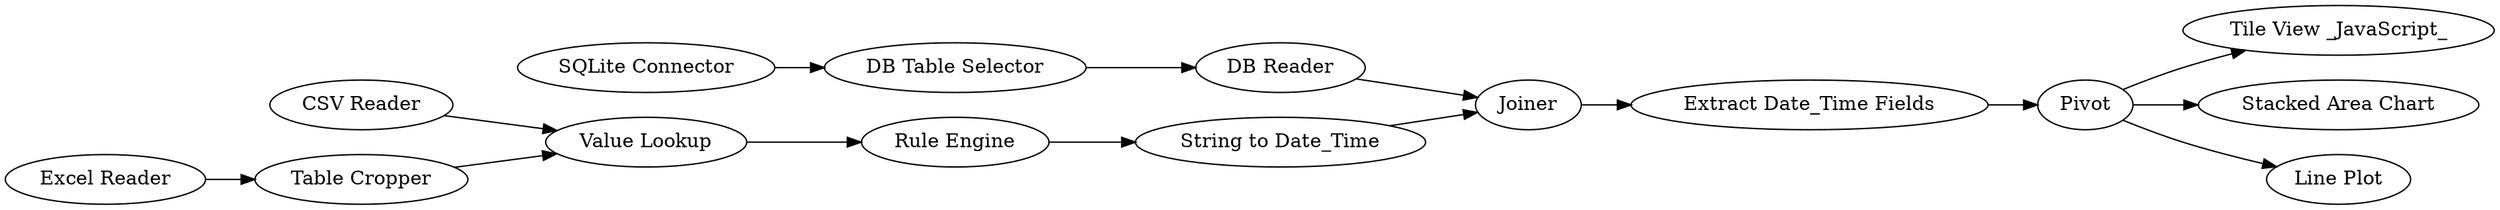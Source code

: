 digraph {
	375 -> 373
	373 -> 413
	424 -> 271
	403 -> 404
	368 -> 375
	273 -> 368
	272 -> 273
	271 -> 272
	373 -> 412
	404 -> 368
	373 -> 374
	266 -> 271
	406 -> 403
	426 -> 266
	374 [label="Line Plot"]
	375 [label="Extract Date_Time Fields"]
	413 [label="Tile View _JavaScript_"]
	403 [label="DB Table Selector"]
	368 [label=Joiner]
	373 [label=Pivot]
	412 [label="Stacked Area Chart"]
	272 [label="Rule Engine"]
	273 [label="String to Date_Time"]
	266 [label="Table Cropper"]
	404 [label="DB Reader"]
	406 [label="SQLite Connector"]
	271 [label="Value Lookup"]
	424 [label="CSV Reader"]
	426 [label="Excel Reader"]
	rankdir=LR
}
